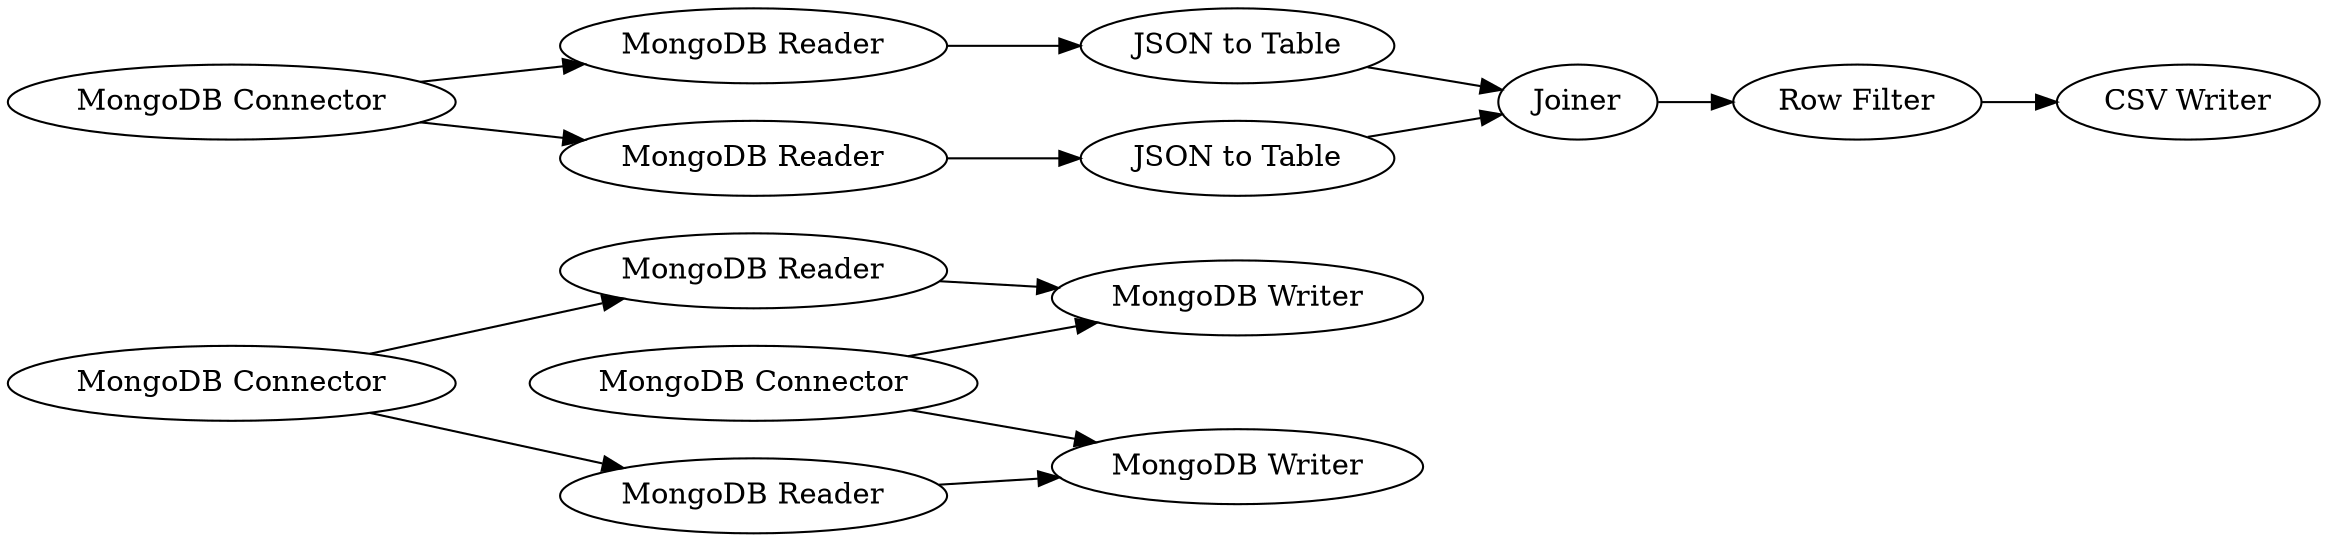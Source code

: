 digraph {
	"-4827917522016095596_4" [label="MongoDB Connector"]
	"-4827917522016095596_1" [label="MongoDB Connector"]
	"-4827917522016095596_10" [label="MongoDB Reader"]
	"-4827917522016095596_18" [label="Row Filter"]
	"-4827917522016095596_19" [label="CSV Writer"]
	"-4827917522016095596_7" [label="MongoDB Writer"]
	"-4827917522016095596_5" [label="MongoDB Reader"]
	"-4827917522016095596_6" [label="MongoDB Writer"]
	"-4827917522016095596_13" [label=Joiner]
	"-4827917522016095596_12" [label="JSON to Table"]
	"-4827917522016095596_2" [label="MongoDB Reader"]
	"-4827917522016095596_11" [label="JSON to Table"]
	"-4827917522016095596_9" [label="MongoDB Reader"]
	"-4827917522016095596_8" [label="MongoDB Connector"]
	"-4827917522016095596_11" -> "-4827917522016095596_13"
	"-4827917522016095596_8" -> "-4827917522016095596_9"
	"-4827917522016095596_2" -> "-4827917522016095596_6"
	"-4827917522016095596_10" -> "-4827917522016095596_12"
	"-4827917522016095596_13" -> "-4827917522016095596_18"
	"-4827917522016095596_12" -> "-4827917522016095596_13"
	"-4827917522016095596_4" -> "-4827917522016095596_7"
	"-4827917522016095596_1" -> "-4827917522016095596_5"
	"-4827917522016095596_4" -> "-4827917522016095596_6"
	"-4827917522016095596_8" -> "-4827917522016095596_10"
	"-4827917522016095596_5" -> "-4827917522016095596_7"
	"-4827917522016095596_1" -> "-4827917522016095596_2"
	"-4827917522016095596_18" -> "-4827917522016095596_19"
	"-4827917522016095596_9" -> "-4827917522016095596_11"
	rankdir=LR
}
